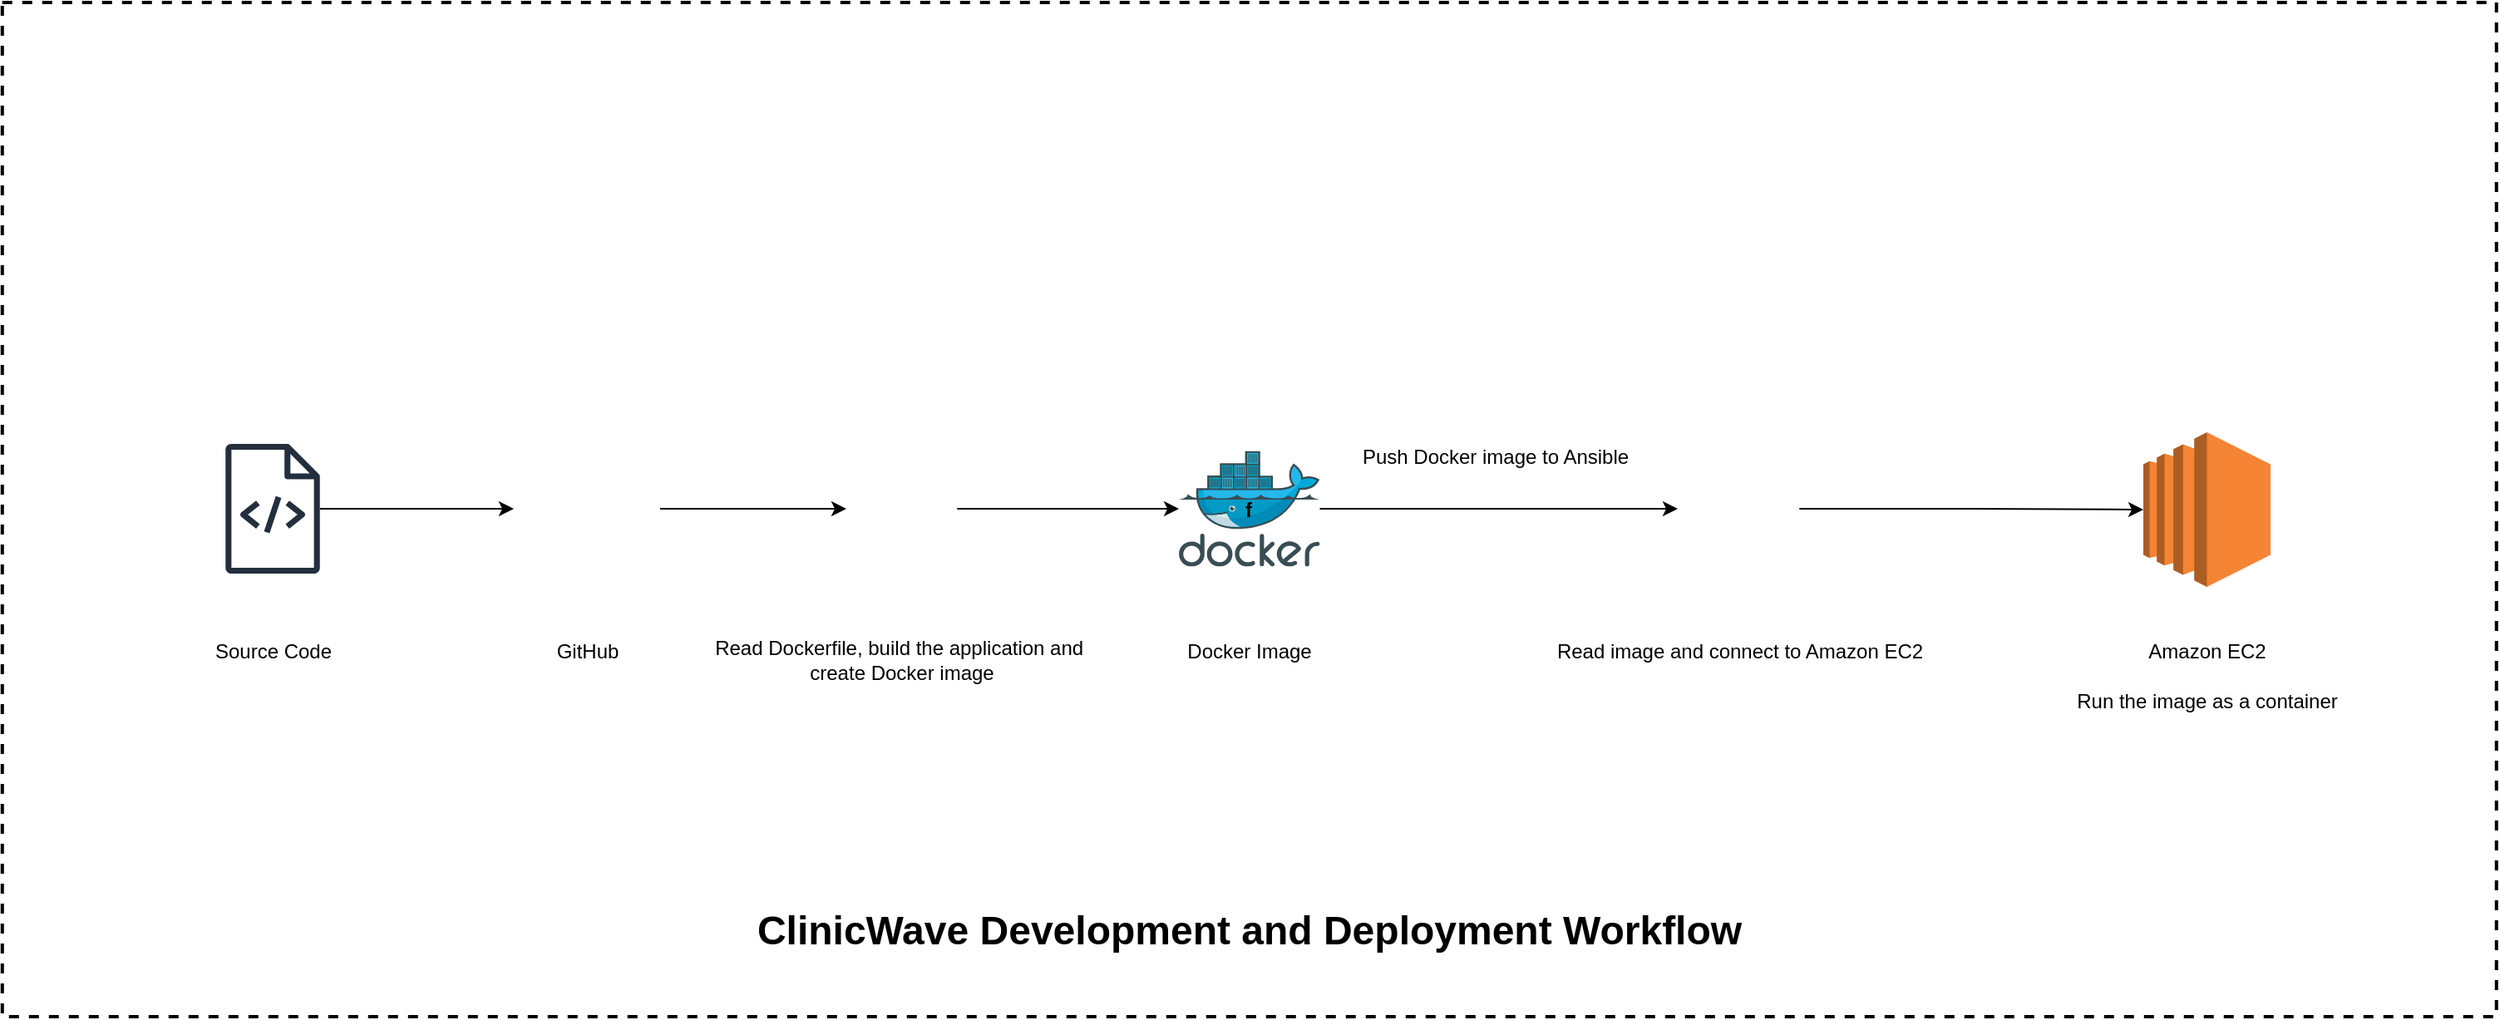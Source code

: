 <mxfile version="24.4.6" type="github">
  <diagram name="ClinicWave Development and Deployment Workflow" id="g2H6kbWNZ8GhJzK7uyzH">
    <mxGraphModel dx="1886" dy="1912" grid="1" gridSize="10" guides="1" tooltips="1" connect="1" arrows="1" fold="1" page="1" pageScale="1" pageWidth="850" pageHeight="1100" math="0" shadow="0">
      <root>
        <mxCell id="0" />
        <mxCell id="1" parent="0" />
        <mxCell id="QdudeDyhw6--TSKGOu7p-23" value="" style="edgeStyle=orthogonalEdgeStyle;rounded=0;orthogonalLoop=1;jettySize=auto;html=1;" edge="1" parent="1" source="QdudeDyhw6--TSKGOu7p-20" target="QdudeDyhw6--TSKGOu7p-21">
          <mxGeometry relative="1" as="geometry" />
        </mxCell>
        <mxCell id="QdudeDyhw6--TSKGOu7p-20" value="" style="sketch=0;outlineConnect=0;fontColor=#232F3E;gradientColor=none;fillColor=#232F3D;strokeColor=none;dashed=0;verticalLabelPosition=bottom;verticalAlign=top;align=center;html=1;fontSize=12;fontStyle=0;aspect=fixed;pointerEvents=1;shape=mxgraph.aws4.source_code;" vertex="1" parent="1">
          <mxGeometry x="146.5" y="237" width="57" height="78" as="geometry" />
        </mxCell>
        <mxCell id="QdudeDyhw6--TSKGOu7p-24" value="" style="edgeStyle=orthogonalEdgeStyle;rounded=0;orthogonalLoop=1;jettySize=auto;html=1;" edge="1" parent="1" source="QdudeDyhw6--TSKGOu7p-21" target="QdudeDyhw6--TSKGOu7p-22">
          <mxGeometry relative="1" as="geometry" />
        </mxCell>
        <mxCell id="QdudeDyhw6--TSKGOu7p-21" value="" style="shape=image;html=1;verticalAlign=top;verticalLabelPosition=bottom;labelBackgroundColor=#ffffff;imageAspect=0;aspect=fixed;image=https://cdn1.iconfinder.com/data/icons/picons-social/57/github_rounded-128.png" vertex="1" parent="1">
          <mxGeometry x="320" y="232" width="88" height="88" as="geometry" />
        </mxCell>
        <mxCell id="QdudeDyhw6--TSKGOu7p-31" value="" style="edgeStyle=orthogonalEdgeStyle;rounded=0;orthogonalLoop=1;jettySize=auto;html=1;" edge="1" parent="1" source="QdudeDyhw6--TSKGOu7p-22" target="QdudeDyhw6--TSKGOu7p-29">
          <mxGeometry relative="1" as="geometry" />
        </mxCell>
        <mxCell id="QdudeDyhw6--TSKGOu7p-22" value="" style="shape=image;imageAspect=0;aspect=fixed;verticalLabelPosition=bottom;verticalAlign=top;image=https://sg.mirror.servanamanaged.com/jenkins/art/jenkins-logo/logo.svg;" vertex="1" parent="1">
          <mxGeometry x="520" y="230" width="66.64" height="92" as="geometry" />
        </mxCell>
        <mxCell id="QdudeDyhw6--TSKGOu7p-27" value="Source Code" style="text;html=1;align=center;verticalAlign=middle;resizable=0;points=[];autosize=1;strokeColor=none;fillColor=none;" vertex="1" parent="1">
          <mxGeometry x="130" y="347" width="90" height="30" as="geometry" />
        </mxCell>
        <mxCell id="QdudeDyhw6--TSKGOu7p-54" style="edgeStyle=orthogonalEdgeStyle;rounded=0;orthogonalLoop=1;jettySize=auto;html=1;entryX=0;entryY=0.5;entryDx=0;entryDy=0;" edge="1" parent="1" source="QdudeDyhw6--TSKGOu7p-29" target="QdudeDyhw6--TSKGOu7p-35">
          <mxGeometry relative="1" as="geometry" />
        </mxCell>
        <mxCell id="QdudeDyhw6--TSKGOu7p-29" value="" style="image;sketch=0;aspect=fixed;html=1;points=[];align=center;fontSize=12;image=img/lib/mscae/Docker.svg;" vertex="1" parent="1">
          <mxGeometry x="720" y="241.25" width="84.76" height="69.5" as="geometry" />
        </mxCell>
        <mxCell id="QdudeDyhw6--TSKGOu7p-30" value="Docker Image" style="text;html=1;align=center;verticalAlign=middle;resizable=0;points=[];autosize=1;strokeColor=none;fillColor=none;" vertex="1" parent="1">
          <mxGeometry x="712.38" y="347" width="100" height="30" as="geometry" />
        </mxCell>
        <mxCell id="QdudeDyhw6--TSKGOu7p-32" value="Read Dockerfile, build the application and&amp;nbsp;&lt;div&gt;create Docker image&lt;/div&gt;" style="text;html=1;align=center;verticalAlign=middle;resizable=0;points=[];autosize=1;strokeColor=none;fillColor=none;" vertex="1" parent="1">
          <mxGeometry x="428.32" y="347" width="250" height="40" as="geometry" />
        </mxCell>
        <mxCell id="QdudeDyhw6--TSKGOu7p-35" value="" style="shape=image;imageAspect=0;aspect=fixed;verticalLabelPosition=bottom;verticalAlign=top;image=https://upload.wikimedia.org/wikipedia/commons/2/24/Ansible_logo.svg;" vertex="1" parent="1">
          <mxGeometry x="1020" y="231" width="73.15" height="90" as="geometry" />
        </mxCell>
        <mxCell id="QdudeDyhw6--TSKGOu7p-36" value="" style="outlineConnect=0;dashed=0;verticalLabelPosition=bottom;verticalAlign=top;align=center;html=1;shape=mxgraph.aws3.ec2;fillColor=#F58534;gradientColor=none;" vertex="1" parent="1">
          <mxGeometry x="1300" y="230" width="76.5" height="93" as="geometry" />
        </mxCell>
        <mxCell id="QdudeDyhw6--TSKGOu7p-42" value="Push&lt;span style=&quot;background-color: initial;&quot;&gt;&amp;nbsp;Docker image to Ansible&lt;/span&gt;" style="text;html=1;align=center;verticalAlign=middle;resizable=0;points=[];autosize=1;strokeColor=none;fillColor=none;" vertex="1" parent="1">
          <mxGeometry x="820" y="230" width="180" height="30" as="geometry" />
        </mxCell>
        <mxCell id="QdudeDyhw6--TSKGOu7p-44" value="Read image and connect to Amazon EC2" style="text;html=1;align=center;verticalAlign=middle;resizable=0;points=[];autosize=1;strokeColor=none;fillColor=none;" vertex="1" parent="1">
          <mxGeometry x="936.58" y="347" width="240" height="30" as="geometry" />
        </mxCell>
        <mxCell id="QdudeDyhw6--TSKGOu7p-45" value="Amazon EC2" style="text;html=1;align=center;verticalAlign=middle;resizable=0;points=[];autosize=1;strokeColor=none;fillColor=none;" vertex="1" parent="1">
          <mxGeometry x="1293.25" y="347" width="90" height="30" as="geometry" />
        </mxCell>
        <mxCell id="QdudeDyhw6--TSKGOu7p-47" value="Run the image as a container" style="text;html=1;align=center;verticalAlign=middle;resizable=0;points=[];autosize=1;strokeColor=none;fillColor=none;" vertex="1" parent="1">
          <mxGeometry x="1248.25" y="377" width="180" height="30" as="geometry" />
        </mxCell>
        <mxCell id="QdudeDyhw6--TSKGOu7p-48" value="GitHub" style="text;html=1;align=center;verticalAlign=middle;resizable=0;points=[];autosize=1;strokeColor=none;fillColor=none;" vertex="1" parent="1">
          <mxGeometry x="334" y="347" width="60" height="30" as="geometry" />
        </mxCell>
        <mxCell id="QdudeDyhw6--TSKGOu7p-55" style="edgeStyle=orthogonalEdgeStyle;rounded=0;orthogonalLoop=1;jettySize=auto;html=1;entryX=0;entryY=0.5;entryDx=0;entryDy=0;entryPerimeter=0;" edge="1" parent="1" source="QdudeDyhw6--TSKGOu7p-35" target="QdudeDyhw6--TSKGOu7p-36">
          <mxGeometry relative="1" as="geometry" />
        </mxCell>
        <mxCell id="QdudeDyhw6--TSKGOu7p-57" value="f" style="rounded=0;whiteSpace=wrap;html=1;fontStyle=1;fillColor=none;strokeWidth=2;dashed=1;" vertex="1" parent="1">
          <mxGeometry x="12.38" y="-28.5" width="1500" height="610" as="geometry" />
        </mxCell>
        <mxCell id="QdudeDyhw6--TSKGOu7p-58" value="&lt;b&gt;&lt;font style=&quot;font-size: 24px;&quot;&gt;ClinicWave Development and Deployment Workflow&lt;/font&gt;&lt;/b&gt;" style="text;html=1;align=center;verticalAlign=middle;resizable=0;points=[];autosize=1;strokeColor=none;fillColor=none;" vertex="1" parent="1">
          <mxGeometry x="452.38" y="510" width="620" height="40" as="geometry" />
        </mxCell>
      </root>
    </mxGraphModel>
  </diagram>
</mxfile>
